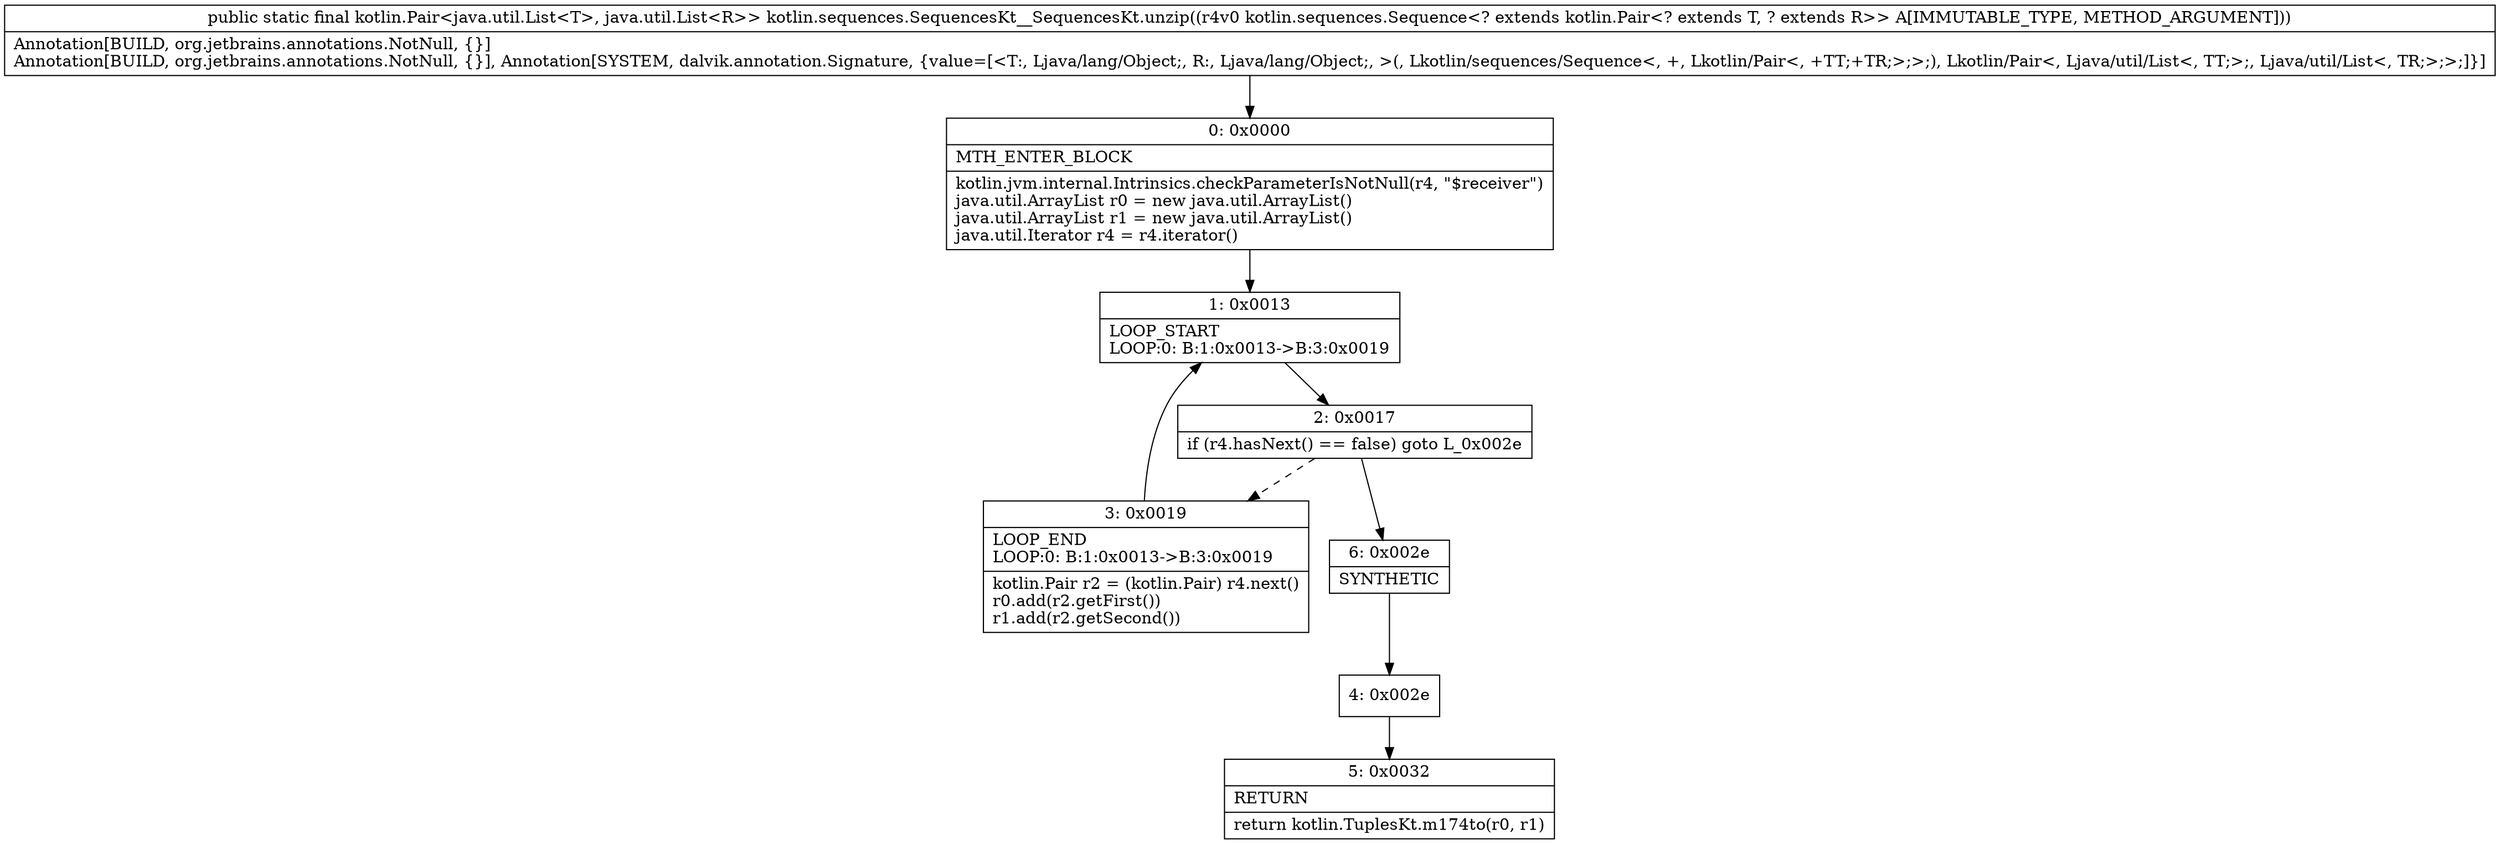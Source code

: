 digraph "CFG forkotlin.sequences.SequencesKt__SequencesKt.unzip(Lkotlin\/sequences\/Sequence;)Lkotlin\/Pair;" {
Node_0 [shape=record,label="{0\:\ 0x0000|MTH_ENTER_BLOCK\l|kotlin.jvm.internal.Intrinsics.checkParameterIsNotNull(r4, \"$receiver\")\ljava.util.ArrayList r0 = new java.util.ArrayList()\ljava.util.ArrayList r1 = new java.util.ArrayList()\ljava.util.Iterator r4 = r4.iterator()\l}"];
Node_1 [shape=record,label="{1\:\ 0x0013|LOOP_START\lLOOP:0: B:1:0x0013\-\>B:3:0x0019\l}"];
Node_2 [shape=record,label="{2\:\ 0x0017|if (r4.hasNext() == false) goto L_0x002e\l}"];
Node_3 [shape=record,label="{3\:\ 0x0019|LOOP_END\lLOOP:0: B:1:0x0013\-\>B:3:0x0019\l|kotlin.Pair r2 = (kotlin.Pair) r4.next()\lr0.add(r2.getFirst())\lr1.add(r2.getSecond())\l}"];
Node_4 [shape=record,label="{4\:\ 0x002e}"];
Node_5 [shape=record,label="{5\:\ 0x0032|RETURN\l|return kotlin.TuplesKt.m174to(r0, r1)\l}"];
Node_6 [shape=record,label="{6\:\ 0x002e|SYNTHETIC\l}"];
MethodNode[shape=record,label="{public static final kotlin.Pair\<java.util.List\<T\>, java.util.List\<R\>\> kotlin.sequences.SequencesKt__SequencesKt.unzip((r4v0 kotlin.sequences.Sequence\<? extends kotlin.Pair\<? extends T, ? extends R\>\> A[IMMUTABLE_TYPE, METHOD_ARGUMENT]))  | Annotation[BUILD, org.jetbrains.annotations.NotNull, \{\}]\lAnnotation[BUILD, org.jetbrains.annotations.NotNull, \{\}], Annotation[SYSTEM, dalvik.annotation.Signature, \{value=[\<T:, Ljava\/lang\/Object;, R:, Ljava\/lang\/Object;, \>(, Lkotlin\/sequences\/Sequence\<, +, Lkotlin\/Pair\<, +TT;+TR;\>;\>;), Lkotlin\/Pair\<, Ljava\/util\/List\<, TT;\>;, Ljava\/util\/List\<, TR;\>;\>;]\}]\l}"];
MethodNode -> Node_0;
Node_0 -> Node_1;
Node_1 -> Node_2;
Node_2 -> Node_3[style=dashed];
Node_2 -> Node_6;
Node_3 -> Node_1;
Node_4 -> Node_5;
Node_6 -> Node_4;
}

